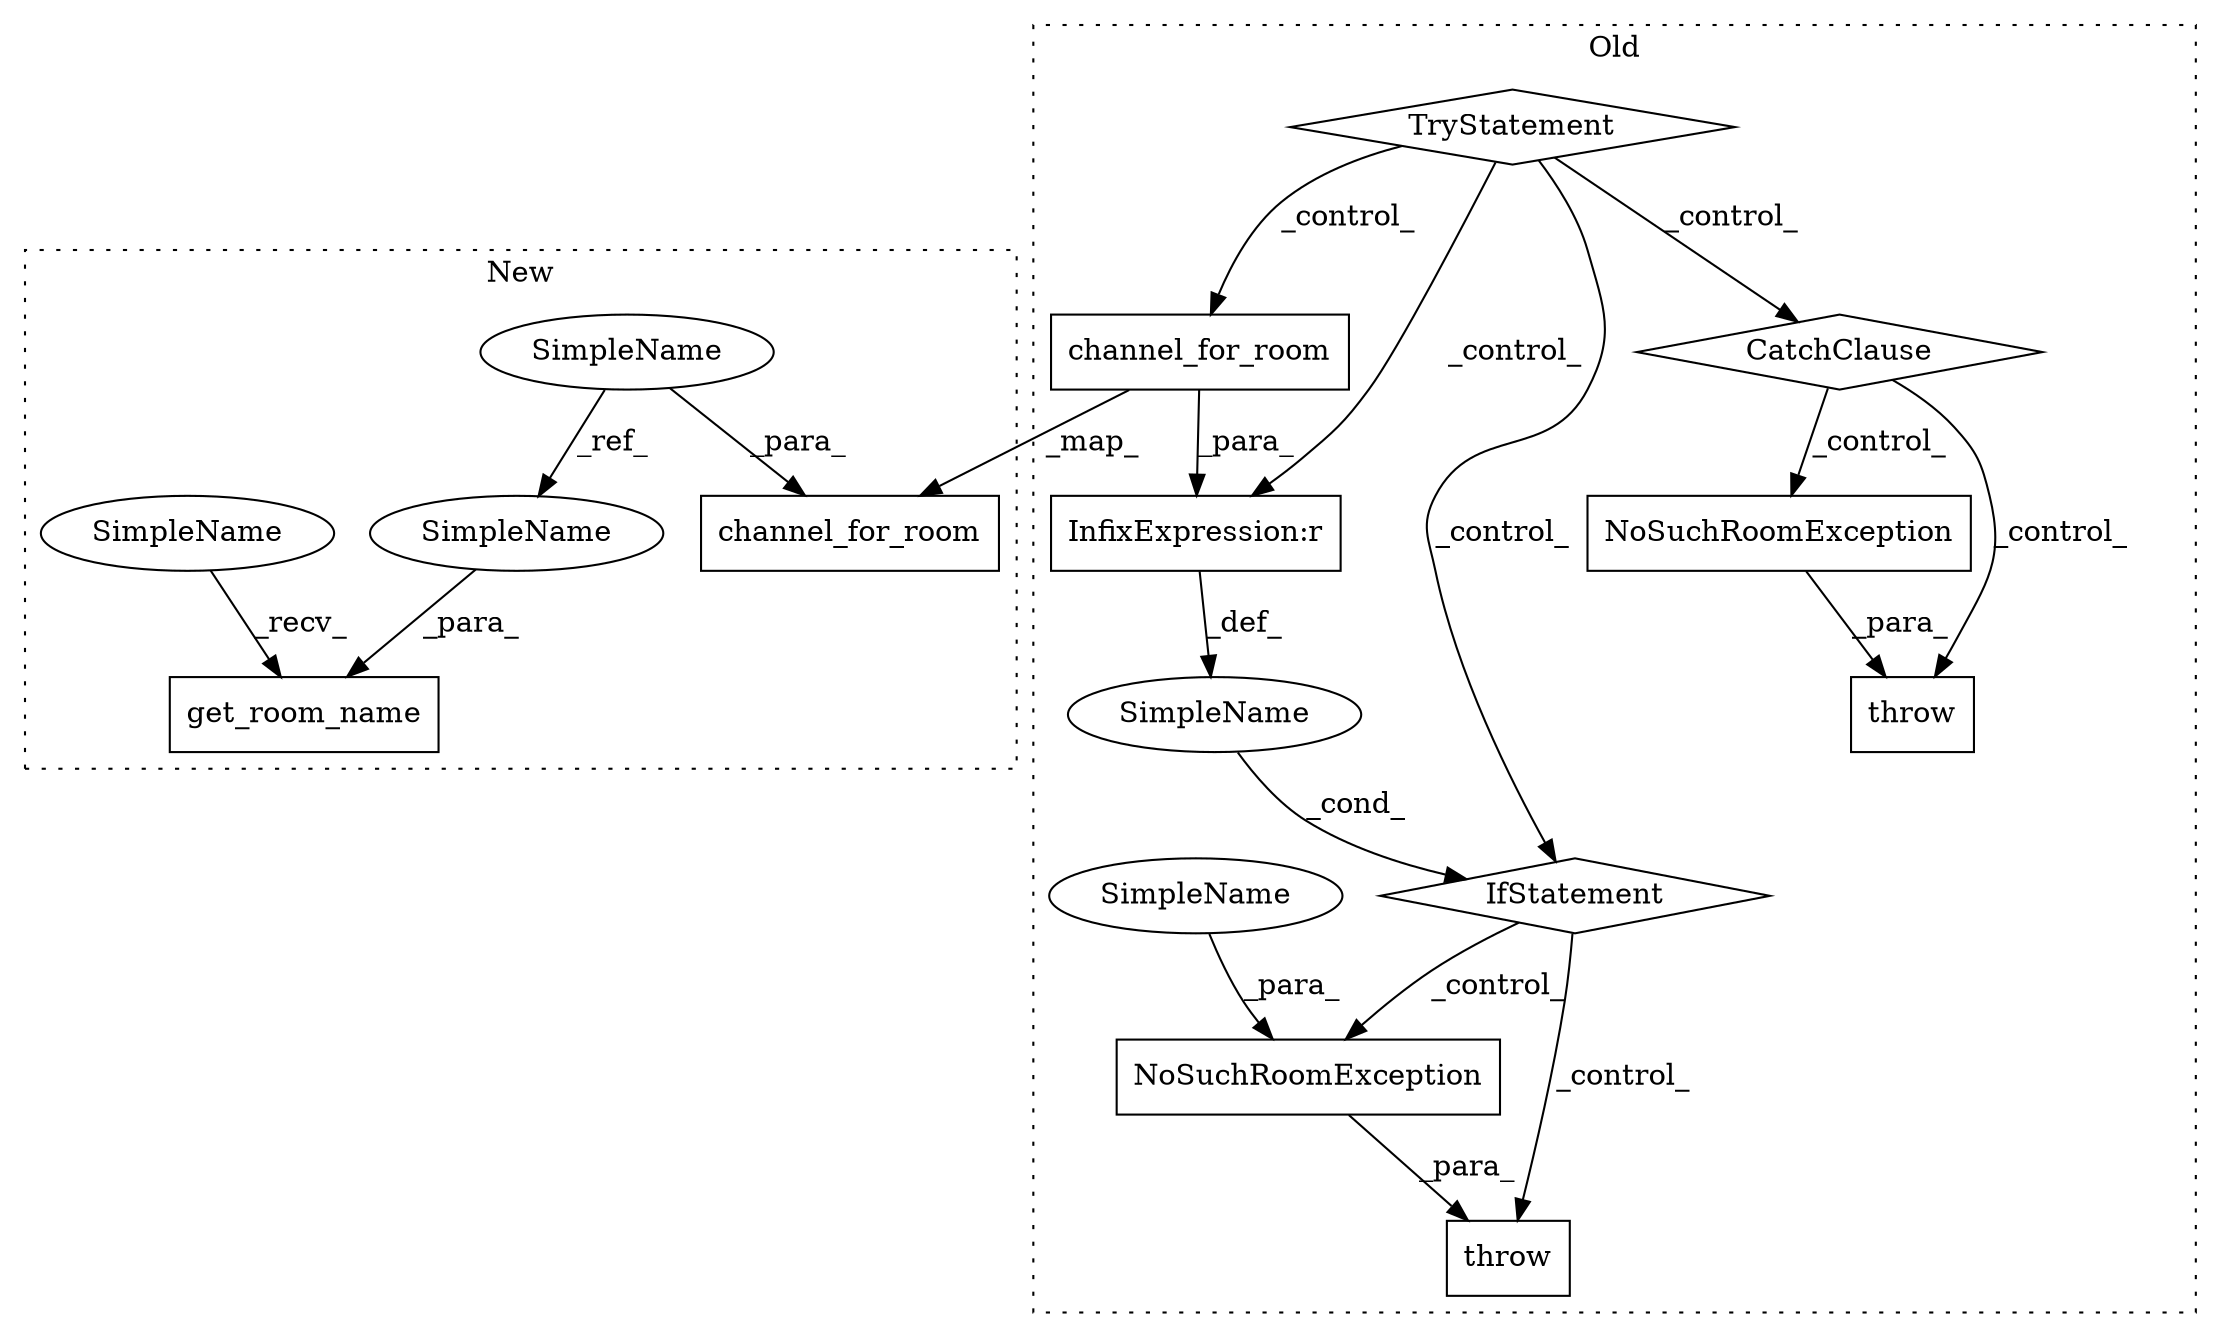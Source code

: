 digraph G {
subgraph cluster0 {
1 [label="channel_for_room" a="32" s="15199,15223" l="17,1" shape="box"];
3 [label="InfixExpression:r" a="27" s="15224" l="4" shape="box"];
4 [label="throw" a="53" s="15244" l="6" shape="box"];
5 [label="SimpleName" a="42" s="" l="" shape="ellipse"];
6 [label="IfStatement" a="25" s="15190,15232" l="4,2" shape="diamond"];
7 [label="NoSuchRoomException" a="32" s="15250,15277" l="20,1" shape="box"];
9 [label="TryStatement" a="54" s="15178" l="4" shape="diamond"];
10 [label="throw" a="53" s="15351" l="6" shape="box"];
11 [label="NoSuchRoomException" a="32" s="15357,15384" l="20,1" shape="box"];
13 [label="CatchClause" a="12" s="15295,15341" l="11,2" shape="diamond"];
16 [label="SimpleName" a="42" s="15270" l="7" shape="ellipse"];
label = "Old";
style="dotted";
}
subgraph cluster1 {
2 [label="channel_for_room" a="32" s="15515,15539" l="17,1" shape="box"];
8 [label="SimpleName" a="42" s="15449" l="7" shape="ellipse"];
12 [label="get_room_name" a="32" s="15482,15503" l="14,1" shape="box"];
14 [label="SimpleName" a="42" s="15496" l="7" shape="ellipse"];
15 [label="SimpleName" a="42" s="15477" l="4" shape="ellipse"];
label = "New";
style="dotted";
}
1 -> 3 [label="_para_"];
1 -> 2 [label="_map_"];
3 -> 5 [label="_def_"];
5 -> 6 [label="_cond_"];
6 -> 7 [label="_control_"];
6 -> 4 [label="_control_"];
7 -> 4 [label="_para_"];
8 -> 2 [label="_para_"];
8 -> 14 [label="_ref_"];
9 -> 13 [label="_control_"];
9 -> 3 [label="_control_"];
9 -> 1 [label="_control_"];
9 -> 6 [label="_control_"];
11 -> 10 [label="_para_"];
13 -> 10 [label="_control_"];
13 -> 11 [label="_control_"];
14 -> 12 [label="_para_"];
15 -> 12 [label="_recv_"];
16 -> 7 [label="_para_"];
}
